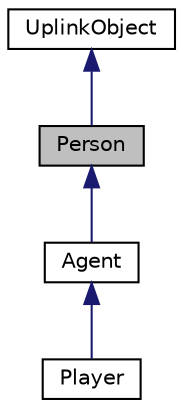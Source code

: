 digraph "Person"
{
 // LATEX_PDF_SIZE
  edge [fontname="Helvetica",fontsize="10",labelfontname="Helvetica",labelfontsize="10"];
  node [fontname="Helvetica",fontsize="10",shape=record];
  Node1 [label="Person",height=0.2,width=0.4,color="black", fillcolor="grey75", style="filled", fontcolor="black",tooltip=" "];
  Node2 -> Node1 [dir="back",color="midnightblue",fontsize="10",style="solid"];
  Node2 [label="UplinkObject",height=0.2,width=0.4,color="black", fillcolor="white", style="filled",URL="$classUplinkObject.html",tooltip="UplinkObject base class."];
  Node1 -> Node3 [dir="back",color="midnightblue",fontsize="10",style="solid"];
  Node3 [label="Agent",height=0.2,width=0.4,color="black", fillcolor="white", style="filled",URL="$classAgent.html",tooltip="Agent class object."];
  Node3 -> Node4 [dir="back",color="midnightblue",fontsize="10",style="solid"];
  Node4 [label="Player",height=0.2,width=0.4,color="black", fillcolor="white", style="filled",URL="$classPlayer.html",tooltip=" "];
}
